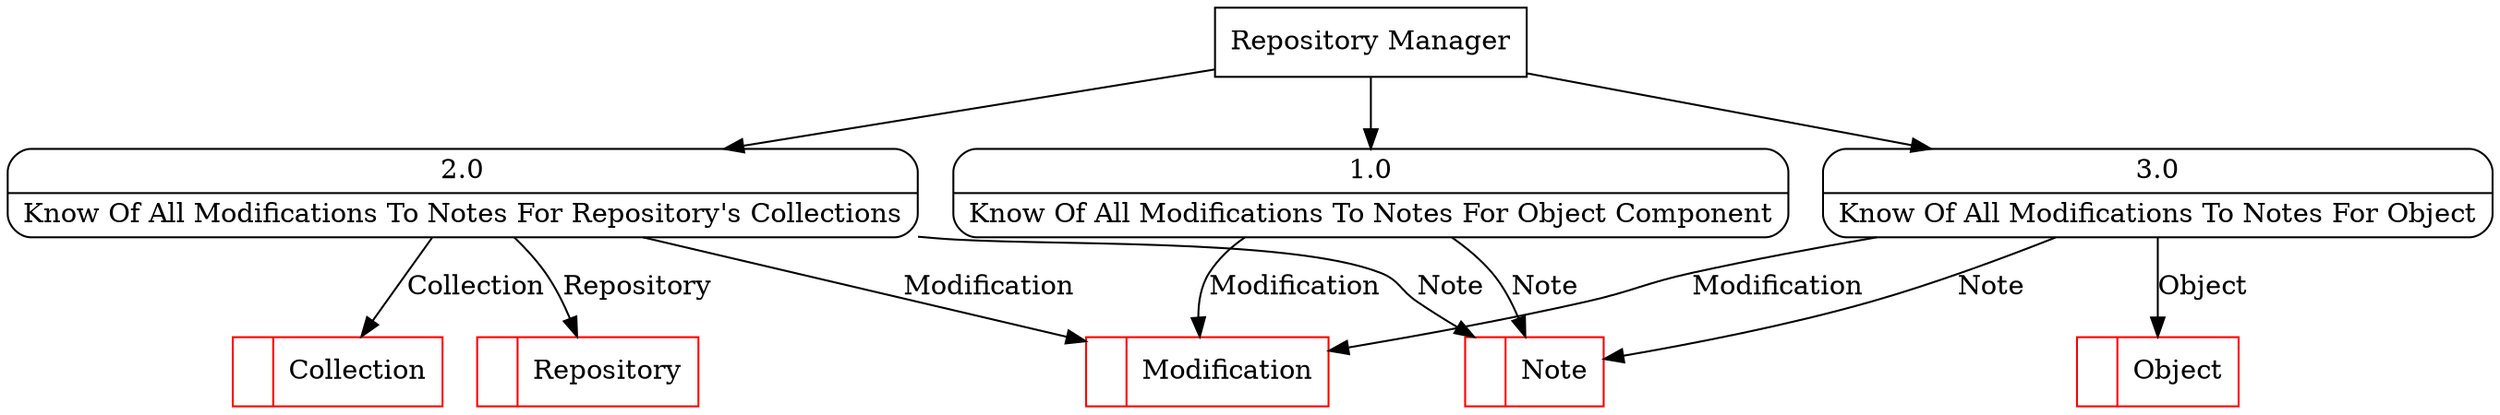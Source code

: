 digraph dfd2{ 
node[shape=record]
200 [label="<f0>  |<f1> Note " color=red];
201 [label="<f0>  |<f1> Modification " color=red];
202 [label="<f0>  |<f1> Object " color=red];
203 [label="<f0>  |<f1> Repository " color=red];
204 [label="<f0>  |<f1> Collection " color=red];
205 [label="Repository Manager" shape=box];
206 [label="{<f0> 1.0|<f1> Know Of All Modifications To Notes For Object Component }" shape=Mrecord];
207 [label="{<f0> 2.0|<f1> Know Of All Modifications To Notes For Repository's Collections }" shape=Mrecord];
208 [label="{<f0> 3.0|<f1> Know Of All Modifications To Notes For Object }" shape=Mrecord];
205 -> 206
205 -> 207
205 -> 208
206 -> 200 [label="Note"]
206 -> 201 [label="Modification"]
207 -> 201 [label="Modification"]
207 -> 200 [label="Note"]
207 -> 204 [label="Collection"]
208 -> 202 [label="Object"]
208 -> 200 [label="Note"]
208 -> 201 [label="Modification"]
207 -> 203 [label="Repository"]
}